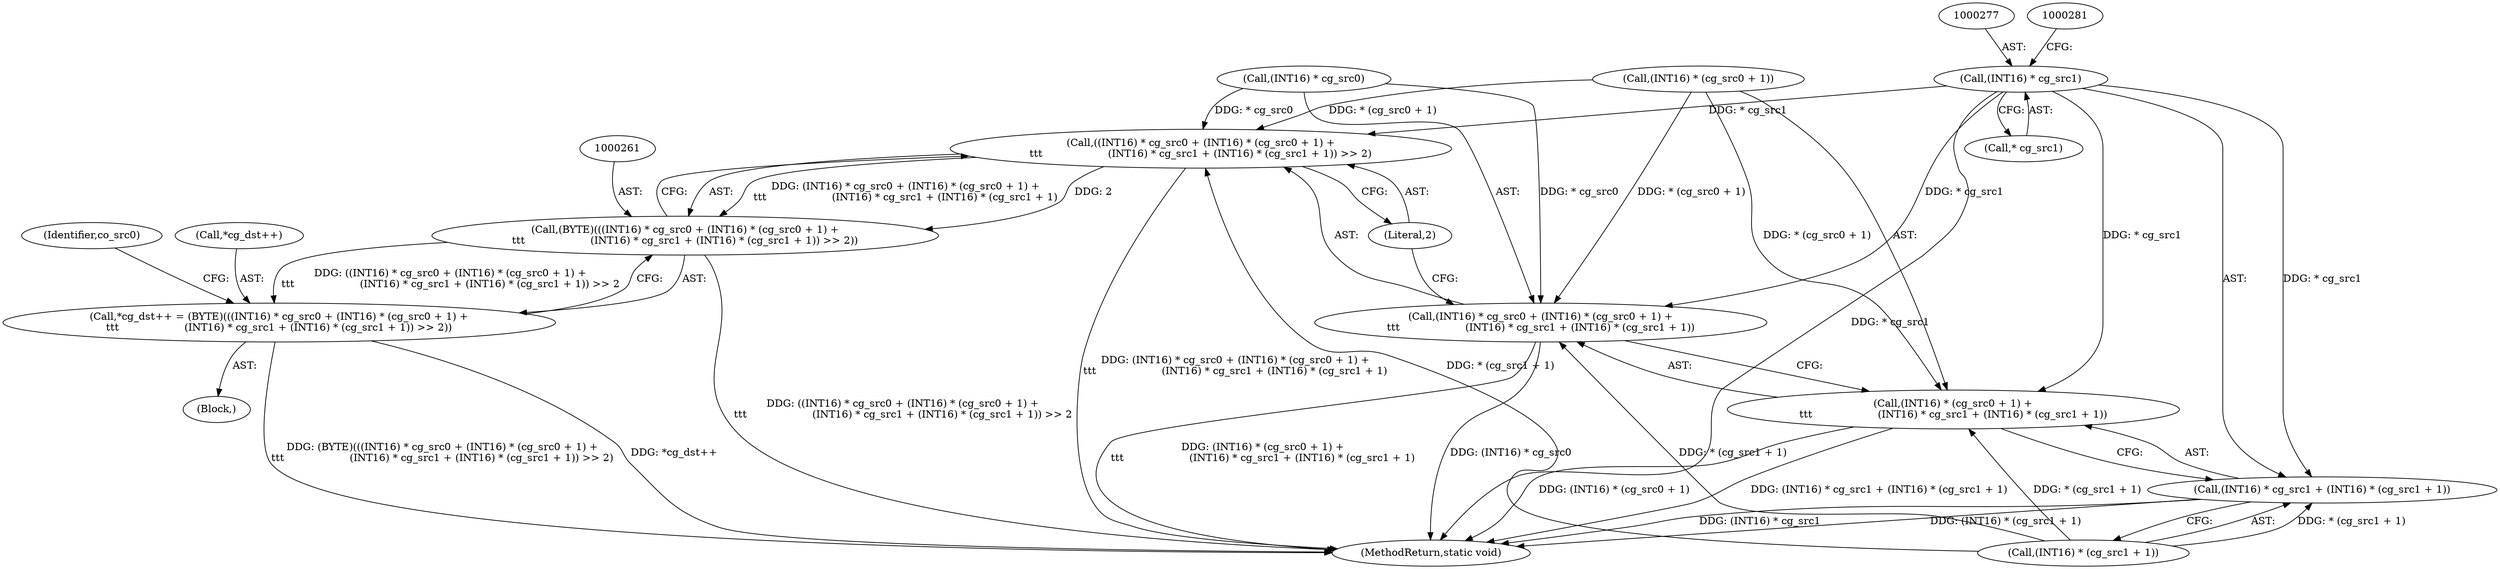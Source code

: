 digraph "0_FreeRDP_d1112c279bd1a327e8e4d0b5f371458bf2579659_6@pointer" {
"1000276" [label="(Call,(INT16) * cg_src1)"];
"1000262" [label="(Call,((INT16) * cg_src0 + (INT16) * (cg_src0 + 1) +\n\t\t\t                    (INT16) * cg_src1 + (INT16) * (cg_src1 + 1)) >> 2)"];
"1000260" [label="(Call,(BYTE)(((INT16) * cg_src0 + (INT16) * (cg_src0 + 1) +\n\t\t\t                    (INT16) * cg_src1 + (INT16) * (cg_src1 + 1)) >> 2))"];
"1000256" [label="(Call,*cg_dst++ = (BYTE)(((INT16) * cg_src0 + (INT16) * (cg_src0 + 1) +\n\t\t\t                    (INT16) * cg_src1 + (INT16) * (cg_src1 + 1)) >> 2))"];
"1000263" [label="(Call,(INT16) * cg_src0 + (INT16) * (cg_src0 + 1) +\n\t\t\t                    (INT16) * cg_src1 + (INT16) * (cg_src1 + 1))"];
"1000268" [label="(Call,(INT16) * (cg_src0 + 1) +\n\t\t\t                    (INT16) * cg_src1 + (INT16) * (cg_src1 + 1))"];
"1000275" [label="(Call,(INT16) * cg_src1 + (INT16) * (cg_src1 + 1))"];
"1000269" [label="(Call,(INT16) * (cg_src0 + 1))"];
"1000224" [label="(Block,)"];
"1000286" [label="(Literal,2)"];
"1000288" [label="(Identifier,co_src0)"];
"1000264" [label="(Call,(INT16) * cg_src0)"];
"1000278" [label="(Call,* cg_src1)"];
"1000276" [label="(Call,(INT16) * cg_src1)"];
"1000256" [label="(Call,*cg_dst++ = (BYTE)(((INT16) * cg_src0 + (INT16) * (cg_src0 + 1) +\n\t\t\t                    (INT16) * cg_src1 + (INT16) * (cg_src1 + 1)) >> 2))"];
"1000268" [label="(Call,(INT16) * (cg_src0 + 1) +\n\t\t\t                    (INT16) * cg_src1 + (INT16) * (cg_src1 + 1))"];
"1000257" [label="(Call,*cg_dst++)"];
"1000299" [label="(MethodReturn,static void)"];
"1000263" [label="(Call,(INT16) * cg_src0 + (INT16) * (cg_src0 + 1) +\n\t\t\t                    (INT16) * cg_src1 + (INT16) * (cg_src1 + 1))"];
"1000262" [label="(Call,((INT16) * cg_src0 + (INT16) * (cg_src0 + 1) +\n\t\t\t                    (INT16) * cg_src1 + (INT16) * (cg_src1 + 1)) >> 2)"];
"1000275" [label="(Call,(INT16) * cg_src1 + (INT16) * (cg_src1 + 1))"];
"1000280" [label="(Call,(INT16) * (cg_src1 + 1))"];
"1000260" [label="(Call,(BYTE)(((INT16) * cg_src0 + (INT16) * (cg_src0 + 1) +\n\t\t\t                    (INT16) * cg_src1 + (INT16) * (cg_src1 + 1)) >> 2))"];
"1000276" -> "1000275"  [label="AST: "];
"1000276" -> "1000278"  [label="CFG: "];
"1000277" -> "1000276"  [label="AST: "];
"1000278" -> "1000276"  [label="AST: "];
"1000281" -> "1000276"  [label="CFG: "];
"1000276" -> "1000299"  [label="DDG: * cg_src1"];
"1000276" -> "1000262"  [label="DDG: * cg_src1"];
"1000276" -> "1000263"  [label="DDG: * cg_src1"];
"1000276" -> "1000268"  [label="DDG: * cg_src1"];
"1000276" -> "1000275"  [label="DDG: * cg_src1"];
"1000262" -> "1000260"  [label="AST: "];
"1000262" -> "1000286"  [label="CFG: "];
"1000263" -> "1000262"  [label="AST: "];
"1000286" -> "1000262"  [label="AST: "];
"1000260" -> "1000262"  [label="CFG: "];
"1000262" -> "1000299"  [label="DDG: (INT16) * cg_src0 + (INT16) * (cg_src0 + 1) +\n\t\t\t                    (INT16) * cg_src1 + (INT16) * (cg_src1 + 1)"];
"1000262" -> "1000260"  [label="DDG: (INT16) * cg_src0 + (INT16) * (cg_src0 + 1) +\n\t\t\t                    (INT16) * cg_src1 + (INT16) * (cg_src1 + 1)"];
"1000262" -> "1000260"  [label="DDG: 2"];
"1000264" -> "1000262"  [label="DDG: * cg_src0"];
"1000269" -> "1000262"  [label="DDG: * (cg_src0 + 1)"];
"1000280" -> "1000262"  [label="DDG: * (cg_src1 + 1)"];
"1000260" -> "1000256"  [label="AST: "];
"1000261" -> "1000260"  [label="AST: "];
"1000256" -> "1000260"  [label="CFG: "];
"1000260" -> "1000299"  [label="DDG: ((INT16) * cg_src0 + (INT16) * (cg_src0 + 1) +\n\t\t\t                    (INT16) * cg_src1 + (INT16) * (cg_src1 + 1)) >> 2"];
"1000260" -> "1000256"  [label="DDG: ((INT16) * cg_src0 + (INT16) * (cg_src0 + 1) +\n\t\t\t                    (INT16) * cg_src1 + (INT16) * (cg_src1 + 1)) >> 2"];
"1000256" -> "1000224"  [label="AST: "];
"1000257" -> "1000256"  [label="AST: "];
"1000288" -> "1000256"  [label="CFG: "];
"1000256" -> "1000299"  [label="DDG: (BYTE)(((INT16) * cg_src0 + (INT16) * (cg_src0 + 1) +\n\t\t\t                    (INT16) * cg_src1 + (INT16) * (cg_src1 + 1)) >> 2)"];
"1000256" -> "1000299"  [label="DDG: *cg_dst++"];
"1000263" -> "1000268"  [label="CFG: "];
"1000264" -> "1000263"  [label="AST: "];
"1000268" -> "1000263"  [label="AST: "];
"1000286" -> "1000263"  [label="CFG: "];
"1000263" -> "1000299"  [label="DDG: (INT16) * (cg_src0 + 1) +\n\t\t\t                    (INT16) * cg_src1 + (INT16) * (cg_src1 + 1)"];
"1000263" -> "1000299"  [label="DDG: (INT16) * cg_src0"];
"1000264" -> "1000263"  [label="DDG: * cg_src0"];
"1000269" -> "1000263"  [label="DDG: * (cg_src0 + 1)"];
"1000280" -> "1000263"  [label="DDG: * (cg_src1 + 1)"];
"1000268" -> "1000275"  [label="CFG: "];
"1000269" -> "1000268"  [label="AST: "];
"1000275" -> "1000268"  [label="AST: "];
"1000268" -> "1000299"  [label="DDG: (INT16) * cg_src1 + (INT16) * (cg_src1 + 1)"];
"1000268" -> "1000299"  [label="DDG: (INT16) * (cg_src0 + 1)"];
"1000269" -> "1000268"  [label="DDG: * (cg_src0 + 1)"];
"1000280" -> "1000268"  [label="DDG: * (cg_src1 + 1)"];
"1000275" -> "1000280"  [label="CFG: "];
"1000280" -> "1000275"  [label="AST: "];
"1000275" -> "1000299"  [label="DDG: (INT16) * (cg_src1 + 1)"];
"1000275" -> "1000299"  [label="DDG: (INT16) * cg_src1"];
"1000280" -> "1000275"  [label="DDG: * (cg_src1 + 1)"];
}
